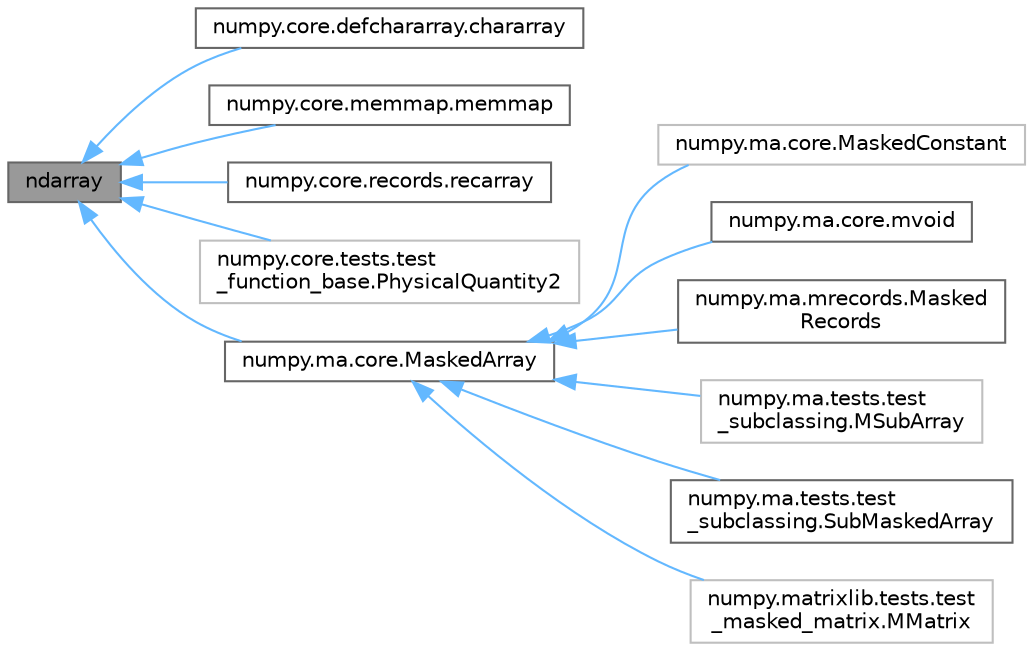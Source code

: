 digraph "ndarray"
{
 // LATEX_PDF_SIZE
  bgcolor="transparent";
  edge [fontname=Helvetica,fontsize=10,labelfontname=Helvetica,labelfontsize=10];
  node [fontname=Helvetica,fontsize=10,shape=box,height=0.2,width=0.4];
  rankdir="LR";
  Node1 [id="Node000001",label="ndarray",height=0.2,width=0.4,color="gray40", fillcolor="grey60", style="filled", fontcolor="black",tooltip=" "];
  Node1 -> Node2 [id="edge1_Node000001_Node000002",dir="back",color="steelblue1",style="solid",tooltip=" "];
  Node2 [id="Node000002",label="numpy.core.defchararray.chararray",height=0.2,width=0.4,color="gray40", fillcolor="white", style="filled",URL="$d9/d78/classnumpy_1_1core_1_1defchararray_1_1chararray.html",tooltip=" "];
  Node1 -> Node3 [id="edge2_Node000001_Node000003",dir="back",color="steelblue1",style="solid",tooltip=" "];
  Node3 [id="Node000003",label="numpy.core.memmap.memmap",height=0.2,width=0.4,color="gray40", fillcolor="white", style="filled",URL="$db/da4/classnumpy_1_1core_1_1memmap_1_1memmap.html",tooltip=" "];
  Node1 -> Node4 [id="edge3_Node000001_Node000004",dir="back",color="steelblue1",style="solid",tooltip=" "];
  Node4 [id="Node000004",label="numpy.core.records.recarray",height=0.2,width=0.4,color="gray40", fillcolor="white", style="filled",URL="$de/d89/classnumpy_1_1core_1_1records_1_1recarray.html",tooltip=" "];
  Node1 -> Node5 [id="edge4_Node000001_Node000005",dir="back",color="steelblue1",style="solid",tooltip=" "];
  Node5 [id="Node000005",label="numpy.core.tests.test\l_function_base.PhysicalQuantity2",height=0.2,width=0.4,color="grey75", fillcolor="white", style="filled",URL="$da/d4b/classnumpy_1_1core_1_1tests_1_1test__function__base_1_1PhysicalQuantity2.html",tooltip=" "];
  Node1 -> Node6 [id="edge5_Node000001_Node000006",dir="back",color="steelblue1",style="solid",tooltip=" "];
  Node6 [id="Node000006",label="numpy.ma.core.MaskedArray",height=0.2,width=0.4,color="gray40", fillcolor="white", style="filled",URL="$dd/dce/classnumpy_1_1ma_1_1core_1_1MaskedArray.html",tooltip=" "];
  Node6 -> Node7 [id="edge6_Node000006_Node000007",dir="back",color="steelblue1",style="solid",tooltip=" "];
  Node7 [id="Node000007",label="numpy.ma.core.MaskedConstant",height=0.2,width=0.4,color="grey75", fillcolor="white", style="filled",URL="$d3/dfe/classnumpy_1_1ma_1_1core_1_1MaskedConstant.html",tooltip=" "];
  Node6 -> Node8 [id="edge7_Node000006_Node000008",dir="back",color="steelblue1",style="solid",tooltip=" "];
  Node8 [id="Node000008",label="numpy.ma.core.mvoid",height=0.2,width=0.4,color="gray40", fillcolor="white", style="filled",URL="$dc/d79/classnumpy_1_1ma_1_1core_1_1mvoid.html",tooltip=" "];
  Node6 -> Node9 [id="edge8_Node000006_Node000009",dir="back",color="steelblue1",style="solid",tooltip=" "];
  Node9 [id="Node000009",label="numpy.ma.mrecords.Masked\lRecords",height=0.2,width=0.4,color="gray40", fillcolor="white", style="filled",URL="$d3/df8/classnumpy_1_1ma_1_1mrecords_1_1MaskedRecords.html",tooltip=" "];
  Node6 -> Node10 [id="edge9_Node000006_Node000010",dir="back",color="steelblue1",style="solid",tooltip=" "];
  Node10 [id="Node000010",label="numpy.ma.tests.test\l_subclassing.MSubArray",height=0.2,width=0.4,color="grey75", fillcolor="white", style="filled",URL="$db/d7e/classnumpy_1_1ma_1_1tests_1_1test__subclassing_1_1MSubArray.html",tooltip=" "];
  Node6 -> Node11 [id="edge10_Node000006_Node000011",dir="back",color="steelblue1",style="solid",tooltip=" "];
  Node11 [id="Node000011",label="numpy.ma.tests.test\l_subclassing.SubMaskedArray",height=0.2,width=0.4,color="gray40", fillcolor="white", style="filled",URL="$df/dd0/classnumpy_1_1ma_1_1tests_1_1test__subclassing_1_1SubMaskedArray.html",tooltip=" "];
  Node6 -> Node12 [id="edge11_Node000006_Node000012",dir="back",color="steelblue1",style="solid",tooltip=" "];
  Node12 [id="Node000012",label="numpy.matrixlib.tests.test\l_masked_matrix.MMatrix",height=0.2,width=0.4,color="grey75", fillcolor="white", style="filled",URL="$d7/d84/classnumpy_1_1matrixlib_1_1tests_1_1test__masked__matrix_1_1MMatrix.html",tooltip=" "];
}
